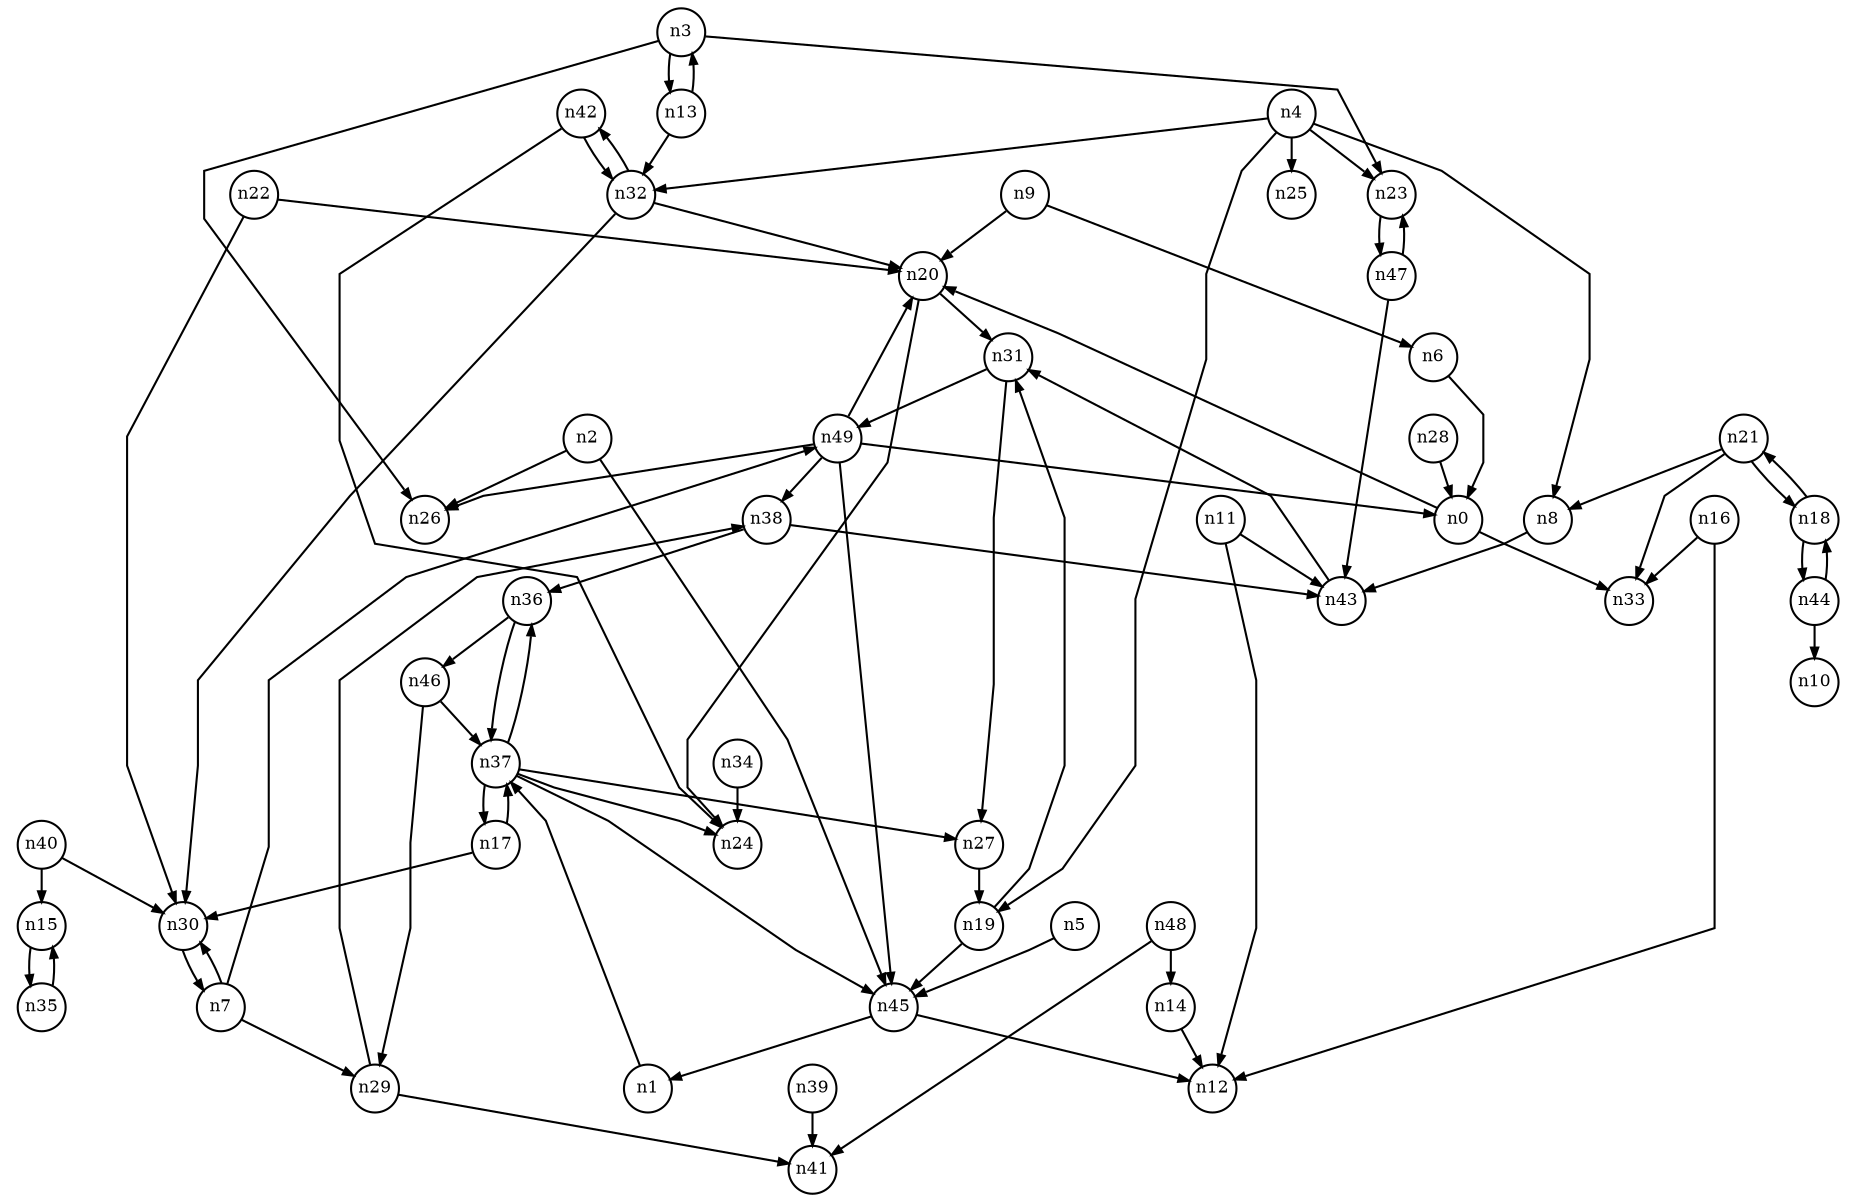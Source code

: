 digraph G{
splines=polyline;
ranksep=0.22;
nodesep=0.22;
nodesize=0.16;
fontsize=8
edge [arrowsize=0.5]
node [fontsize=8 shape=circle width=0.32 fixedsize=shape];

n20 -> n24
n20 -> n31
n0 -> n20
n0 -> n33
n2 -> n26
n2 -> n45
n45 -> n1
n45 -> n12
n23 -> n47
n3 -> n23
n3 -> n26
n3 -> n13
n8 -> n43
n4 -> n8
n4 -> n19
n4 -> n23
n4 -> n25
n4 -> n32
n19 -> n45
n19 -> n31
n32 -> n20
n32 -> n30
n32 -> n42
n5 -> n45
n6 -> n0
n29 -> n38
n29 -> n41
n7 -> n29
n7 -> n30
n7 -> n49
n30 -> n7
n49 -> n0
n49 -> n20
n49 -> n26
n49 -> n38
n49 -> n45
n43 -> n31
n9 -> n6
n9 -> n20
n11 -> n12
n11 -> n43
n13 -> n3
n13 -> n32
n14 -> n12
n16 -> n12
n16 -> n33
n17 -> n30
n17 -> n37
n21 -> n8
n21 -> n33
n21 -> n18
n18 -> n21
n18 -> n44
n44 -> n10
n44 -> n18
n22 -> n20
n22 -> n30
n27 -> n19
n28 -> n0
n38 -> n43
n38 -> n36
n31 -> n27
n31 -> n49
n34 -> n24
n15 -> n35
n35 -> n15
n46 -> n29
n46 -> n37
n36 -> n46
n36 -> n37
n37 -> n17
n37 -> n24
n37 -> n27
n37 -> n36
n37 -> n45
n39 -> n41
n40 -> n15
n40 -> n30
n42 -> n24
n42 -> n32
n1 -> n37
n47 -> n23
n47 -> n43
n48 -> n14
n48 -> n41
}
